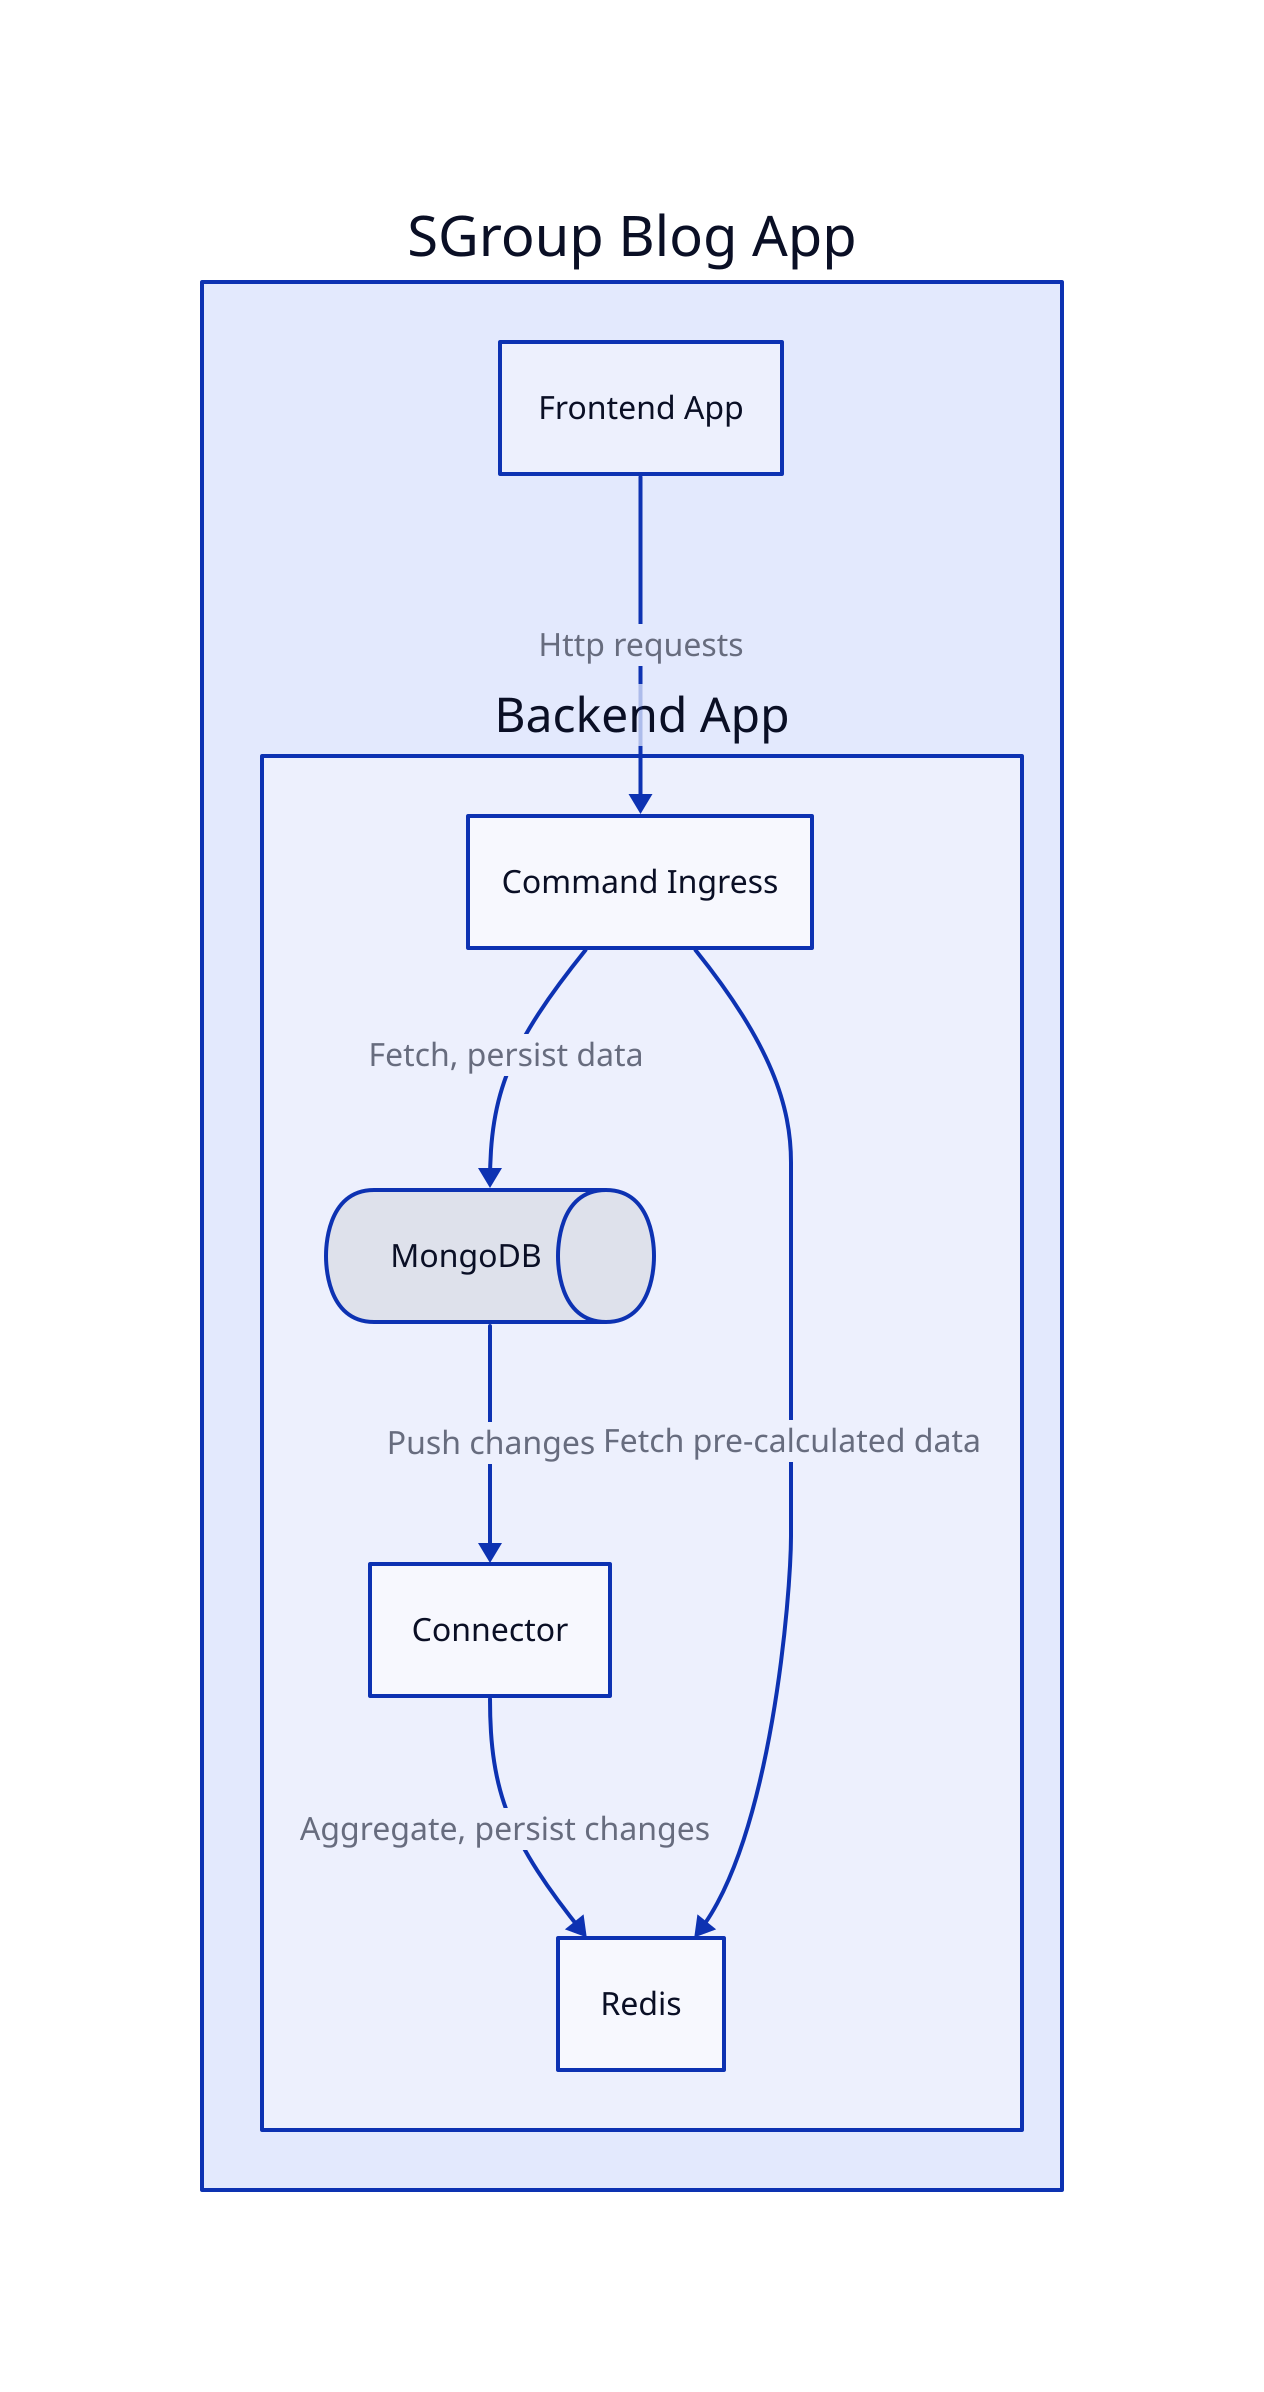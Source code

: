 SGroup Blog App {
  FE {
    label: Frontend App
  }

  BE {
    label: Backend App

    CM: {
      label: Command Ingress
    }

    Connector: {}

    Redis: {}

    MongoDB: {
      shape: queue
    }
  }

  FE -> BE.CM: Http requests

  BE.CM -> BE.MongoDB: Fetch, persist data

  BE.MongoDB -> BE.Connector: Push changes

  BE.Connector -> BE.Redis: Aggregate, persist changes

  BE.CM -> BE.Redis: Fetch pre-calculated data
}